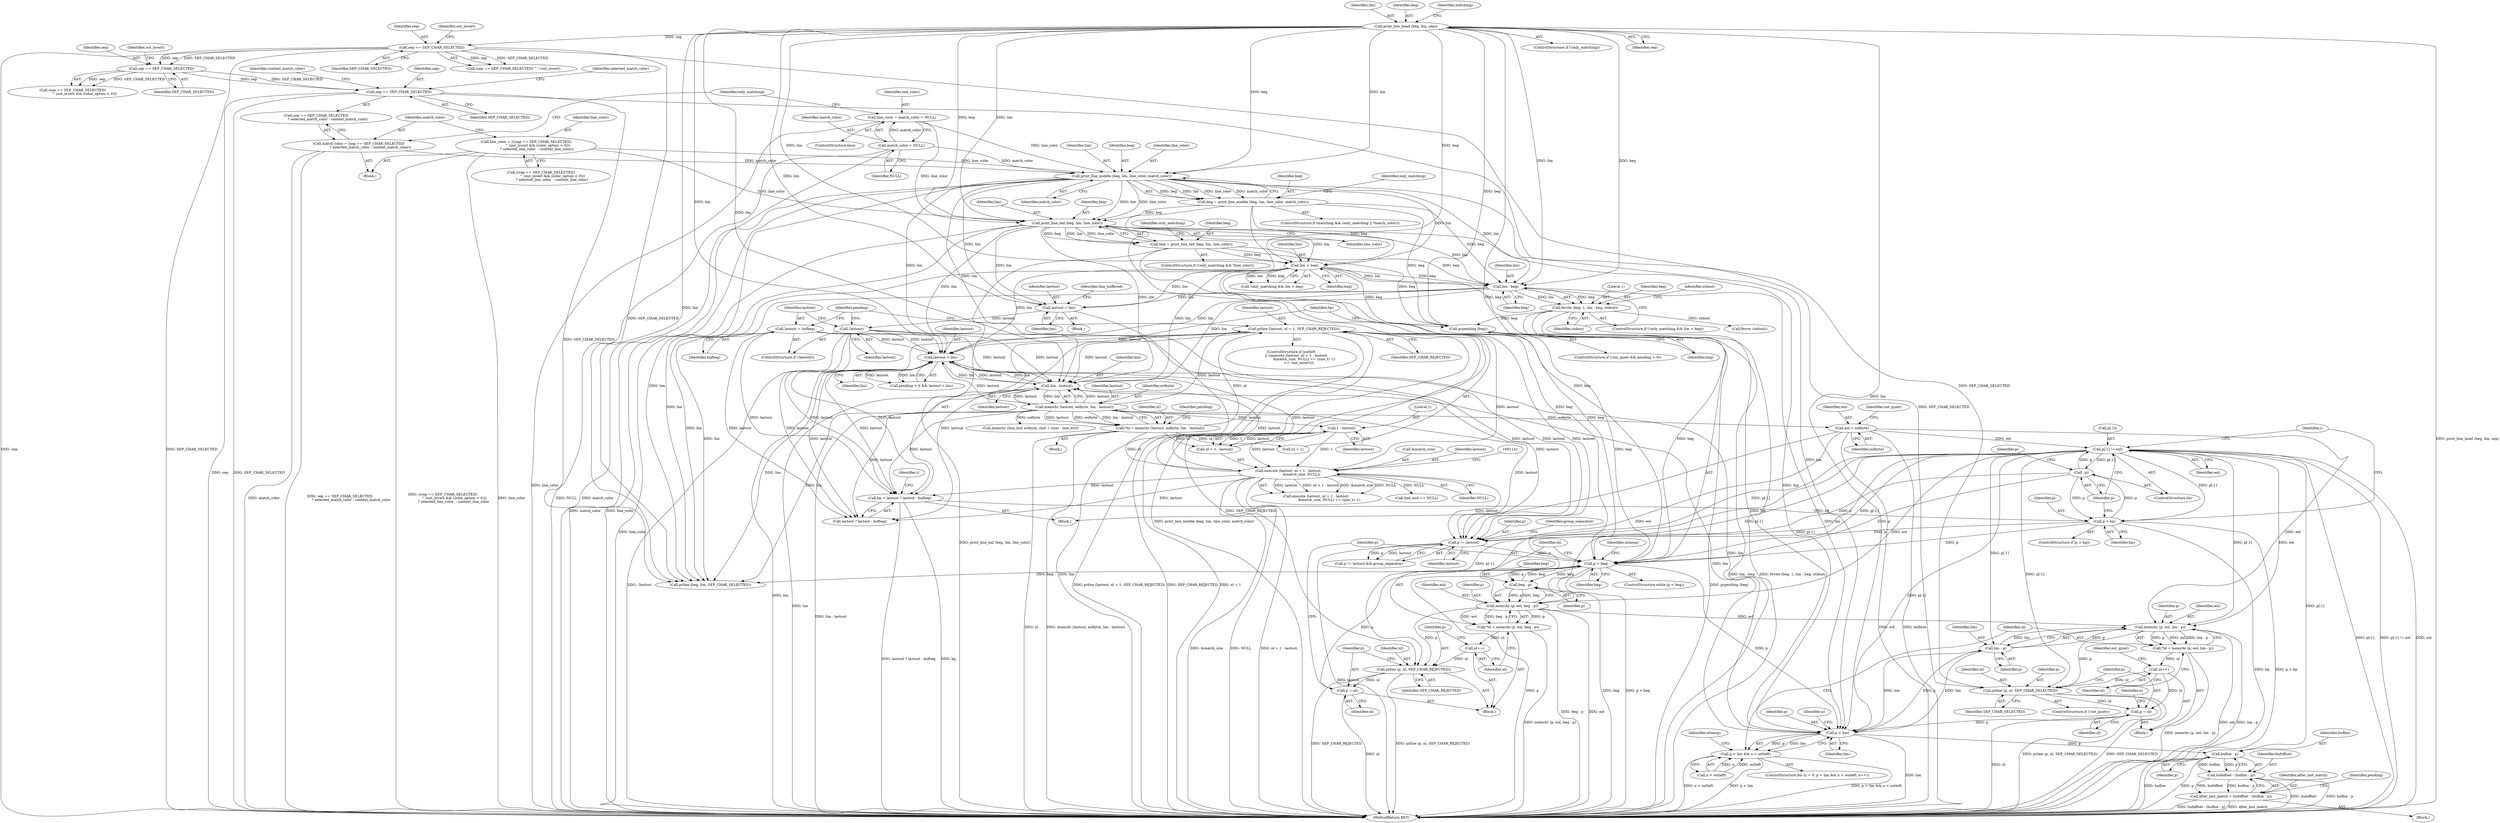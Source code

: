 digraph "0_savannah_8fcf61523644df42e1905c81bed26838e0b04f91@API" {
"1001270" [label="(Call,memchr (p, eol, lim - p))"];
"1001273" [label="(Call,lim - p)"];
"1001258" [label="(Call,p < lim)"];
"1001198" [label="(Call,p[-1] != eol)"];
"1001196" [label="(Call,--p)"];
"1001192" [label="(Call,p > bp)"];
"1001176" [label="(Call,bp = lastout ? lastout : bufbeg)"];
"1001109" [label="(Call,lastout < lim)"];
"1001099" [label="(Call,!lastout)"];
"1001090" [label="(Call,lastout = lim)"];
"1001047" [label="(Call,print_line_middle (beg, lim, line_color, match_color))"];
"1000981" [label="(Call,print_line_head (beg, lim, sep))"];
"1001020" [label="(Call,line_color = match_color = NULL)"];
"1001022" [label="(Call,match_color = NULL)"];
"1000997" [label="(Call,line_color = (((sep == SEP_CHAR_SELECTED)\n                     ^ (out_invert && (color_option < 0)))\n                    ? selected_line_color  : context_line_color))"];
"1001011" [label="(Call,match_color = (sep == SEP_CHAR_SELECTED\n                     ? selected_match_color : context_match_color))"];
"1001068" [label="(Call,lim > beg)"];
"1001060" [label="(Call,print_line_tail (beg, lim, line_color))"];
"1001045" [label="(Call,beg = print_line_middle (beg, lim, line_color, match_color))"];
"1001058" [label="(Call,beg = print_line_tail (beg, lim, line_color))"];
"1001074" [label="(Call,lim - beg)"];
"1001146" [label="(Call,prline (lastout, nl + 1, SEP_CHAR_REJECTED))"];
"1001130" [label="(Call,execute (lastout, nl + 1 - lastout,\n                        &match_size, NULL))"];
"1001134" [label="(Call,1 - lastout)"];
"1001116" [label="(Call,memchr (lastout, eolbyte, lim - lastout))"];
"1001119" [label="(Call,lim - lastout)"];
"1001101" [label="(Call,lastout = bufbeg)"];
"1001114" [label="(Call,*nl = memchr (lastout, eolbyte, lim - lastout))"];
"1001162" [label="(Call,eol = eolbyte)"];
"1001228" [label="(Call,p < beg)"];
"1001212" [label="(Call,p != lastout)"];
"1001247" [label="(Call,p = nl)"];
"1001243" [label="(Call,prline (p, nl, SEP_CHAR_REJECTED))"];
"1001235" [label="(Call,memchr (p, eol, beg - p))"];
"1001238" [label="(Call,beg - p)"];
"1001241" [label="(Call,nl++)"];
"1001233" [label="(Call,*nl = memchr (p, eol, beg - p))"];
"1001174" [label="(Call,prpending (beg))"];
"1001071" [label="(Call,fwrite (beg, 1, lim - beg, stdout))"];
"1001285" [label="(Call,p = nl)"];
"1001276" [label="(Call,nl++)"];
"1001268" [label="(Call,*nl = memchr (p, eol, lim - p))"];
"1001270" [label="(Call,memchr (p, eol, lim - p))"];
"1001281" [label="(Call,prline (p, nl, SEP_CHAR_SELECTED))"];
"1001014" [label="(Call,sep == SEP_CHAR_SELECTED)"];
"1001001" [label="(Call,sep == SEP_CHAR_SELECTED)"];
"1000988" [label="(Call,sep == SEP_CHAR_SELECTED)"];
"1001257" [label="(Call,p < lim && n < outleft)"];
"1001296" [label="(Call,buflim - p)"];
"1001294" [label="(Call,bufoffset - (buflim - p))"];
"1001292" [label="(Call,after_last_match = bufoffset - (buflim - p))"];
"1001257" [label="(Call,p < lim && n < outleft)"];
"1001049" [label="(Identifier,lim)"];
"1001045" [label="(Call,beg = print_line_middle (beg, lim, line_color, match_color))"];
"1001283" [label="(Identifier,nl)"];
"1001164" [label="(Identifier,eolbyte)"];
"1001242" [label="(Identifier,nl)"];
"1001286" [label="(Identifier,p)"];
"1001193" [label="(Identifier,p)"];
"1001063" [label="(Identifier,line_color)"];
"1001028" [label="(Identifier,only_matching)"];
"1001052" [label="(ControlStructure,if (!only_matching && *line_color))"];
"1001073" [label="(Literal,1)"];
"1001298" [label="(Identifier,p)"];
"1001176" [label="(Call,bp = lastout ? lastout : bufbeg)"];
"1001167" [label="(ControlStructure,if (!out_quiet && pending > 0))"];
"1001112" [label="(Block,)"];
"1001011" [label="(Call,match_color = (sep == SEP_CHAR_SELECTED\n                     ? selected_match_color : context_match_color))"];
"1001287" [label="(Identifier,nl)"];
"1001293" [label="(Identifier,after_last_match)"];
"1001014" [label="(Call,sep == SEP_CHAR_SELECTED)"];
"1001269" [label="(Identifier,nl)"];
"1001064" [label="(ControlStructure,if (!only_matching && lim > beg))"];
"1001295" [label="(Identifier,bufoffset)"];
"1001235" [label="(Call,memchr (p, eol, beg - p))"];
"1001134" [label="(Call,1 - lastout)"];
"1000987" [label="(Call,(sep == SEP_CHAR_SELECTED) ^ !!out_invert)"];
"1001146" [label="(Call,prline (lastout, nl + 1, SEP_CHAR_REJECTED))"];
"1001065" [label="(Call,!only_matching && lim > beg)"];
"1001191" [label="(ControlStructure,if (p > bp))"];
"1001091" [label="(Identifier,lastout)"];
"1001177" [label="(Identifier,bp)"];
"1001147" [label="(Identifier,lastout)"];
"1001017" [label="(Identifier,selected_match_color)"];
"1001090" [label="(Call,lastout = lim)"];
"1001151" [label="(Identifier,SEP_CHAR_REJECTED)"];
"1001192" [label="(Call,p > bp)"];
"1001214" [label="(Identifier,lastout)"];
"1000978" [label="(ControlStructure,if (!only_matching))"];
"1001016" [label="(Identifier,SEP_CHAR_SELECTED)"];
"1001271" [label="(Identifier,p)"];
"1000983" [label="(Identifier,lim)"];
"1001111" [label="(Identifier,lim)"];
"1001018" [label="(Identifier,context_match_color)"];
"1001227" [label="(ControlStructure,while (p < beg))"];
"1001005" [label="(Identifier,out_invert)"];
"1001137" [label="(Call,&match_size)"];
"1001200" [label="(Identifier,p)"];
"1001047" [label="(Call,print_line_middle (beg, lim, line_color, match_color))"];
"1001117" [label="(Identifier,lastout)"];
"1001051" [label="(Identifier,match_color)"];
"1001231" [label="(Block,)"];
"1001118" [label="(Identifier,eolbyte)"];
"1001194" [label="(Identifier,bp)"];
"1001148" [label="(Call,nl + 1)"];
"1000990" [label="(Identifier,SEP_CHAR_SELECTED)"];
"1001114" [label="(Call,*nl = memchr (lastout, eolbyte, lim - lastout))"];
"1001253" [label="(ControlStructure,for (n = 0; p < lim && n < outleft; n++))"];
"1001195" [label="(ControlStructure,do)"];
"1001270" [label="(Call,memchr (p, eol, lim - p))"];
"1001272" [label="(Identifier,eol)"];
"1001246" [label="(Identifier,SEP_CHAR_REJECTED)"];
"1001296" [label="(Call,buflim - p)"];
"1001163" [label="(Identifier,eol)"];
"1001074" [label="(Call,lim - beg)"];
"1001203" [label="(Identifier,eol)"];
"1001099" [label="(Call,!lastout)"];
"1001259" [label="(Identifier,p)"];
"1001249" [label="(Identifier,nl)"];
"1001282" [label="(Identifier,p)"];
"1001071" [label="(Call,fwrite (beg, 1, lim - beg, stdout))"];
"1001234" [label="(Identifier,nl)"];
"1001062" [label="(Identifier,lim)"];
"1001251" [label="(Identifier,nlinesp)"];
"1001261" [label="(Call,n < outleft)"];
"1001015" [label="(Identifier,sep)"];
"1001103" [label="(Identifier,bufbeg)"];
"1001408" [label="(MethodReturn,RET)"];
"1001190" [label="(Identifier,i)"];
"1000999" [label="(Call,((sep == SEP_CHAR_SELECTED)\n                     ^ (out_invert && (color_option < 0)))\n                    ? selected_line_color  : context_line_color)"];
"1001012" [label="(Identifier,match_color)"];
"1001092" [label="(Identifier,lim)"];
"1001245" [label="(Identifier,nl)"];
"1001109" [label="(Call,lastout < lim)"];
"1000984" [label="(Identifier,sep)"];
"1001102" [label="(Identifier,lastout)"];
"1000982" [label="(Identifier,beg)"];
"1001024" [label="(Identifier,NULL)"];
"1001079" [label="(Call,ferror (stdout))"];
"1001068" [label="(Call,lim > beg)"];
"1001162" [label="(Call,eol = eolbyte)"];
"1001072" [label="(Identifier,beg)"];
"1001308" [label="(Identifier,pending)"];
"1001129" [label="(Call,execute (lastout, nl + 1 - lastout,\n                        &match_size, NULL) == (size_t) -1)"];
"1001228" [label="(Call,p < beg)"];
"1001060" [label="(Call,print_line_tail (beg, lim, line_color))"];
"1001076" [label="(Identifier,beg)"];
"1001125" [label="(ControlStructure,if (outleft\n          || ((execute (lastout, nl + 1 - lastout,\n                        &match_size, NULL) == (size_t) -1)\n              == !out_invert)))"];
"1001238" [label="(Call,beg - p)"];
"1001258" [label="(Call,p < lim)"];
"1001061" [label="(Identifier,beg)"];
"1001130" [label="(Call,execute (lastout, nl + 1 - lastout,\n                        &match_size, NULL))"];
"1000988" [label="(Call,sep == SEP_CHAR_SELECTED)"];
"1001260" [label="(Identifier,lim)"];
"1001244" [label="(Identifier,p)"];
"1001199" [label="(Call,p[-1])"];
"1001266" [label="(Block,)"];
"1000998" [label="(Identifier,line_color)"];
"1001022" [label="(Call,match_color = NULL)"];
"1001278" [label="(ControlStructure,if (!out_quiet))"];
"1001001" [label="(Call,sep == SEP_CHAR_SELECTED)"];
"1001262" [label="(Identifier,n)"];
"1001285" [label="(Call,p = nl)"];
"1001233" [label="(Call,*nl = memchr (p, eol, beg - p))"];
"1001174" [label="(Call,prpending (beg))"];
"1000993" [label="(Identifier,out_invert)"];
"1001038" [label="(ControlStructure,if (matching && (only_matching || *match_color)))"];
"1001110" [label="(Identifier,lastout)"];
"1001069" [label="(Identifier,lim)"];
"1001281" [label="(Call,prline (p, nl, SEP_CHAR_SELECTED))"];
"1001132" [label="(Call,nl + 1 - lastout)"];
"1001094" [label="(Identifier,line_buffered)"];
"1001135" [label="(Literal,1)"];
"1001116" [label="(Call,memchr (lastout, eolbyte, lim - lastout))"];
"1001105" [label="(Call,pending > 0 && lastout < lim)"];
"1001120" [label="(Identifier,lim)"];
"1001121" [label="(Identifier,lastout)"];
"1001273" [label="(Call,lim - p)"];
"1001229" [label="(Identifier,p)"];
"1001237" [label="(Identifier,eol)"];
"1001274" [label="(Identifier,lim)"];
"1001349" [label="(Call,memchr (line_buf, eolbyte, (buf + size) - line_buf))"];
"1000989" [label="(Identifier,sep)"];
"1001358" [label="(Call,line_end == NULL)"];
"1001211" [label="(Call,p != lastout && group_separator)"];
"1001115" [label="(Identifier,nl)"];
"1001240" [label="(Identifier,p)"];
"1001294" [label="(Call,bufoffset - (buflim - p))"];
"1001101" [label="(Call,lastout = bufbeg)"];
"1000974" [label="(Block,)"];
"1001046" [label="(Identifier,beg)"];
"1001239" [label="(Identifier,beg)"];
"1001003" [label="(Identifier,SEP_CHAR_SELECTED)"];
"1001303" [label="(Call,prline (beg, lim, SEP_CHAR_SELECTED))"];
"1001067" [label="(Identifier,only_matching)"];
"1001136" [label="(Identifier,lastout)"];
"1001275" [label="(Identifier,p)"];
"1001100" [label="(Identifier,lastout)"];
"1001230" [label="(Identifier,beg)"];
"1001212" [label="(Call,p != lastout)"];
"1001196" [label="(Call,--p)"];
"1000997" [label="(Call,line_color = (((sep == SEP_CHAR_SELECTED)\n                     ^ (out_invert && (color_option < 0)))\n                    ? selected_line_color  : context_line_color))"];
"1001059" [label="(Identifier,beg)"];
"1001241" [label="(Call,nl++)"];
"1001002" [label="(Identifier,sep)"];
"1001131" [label="(Identifier,lastout)"];
"1001119" [label="(Call,lim - lastout)"];
"1001198" [label="(Call,p[-1] != eol)"];
"1001178" [label="(Call,lastout ? lastout : bufbeg)"];
"1001098" [label="(ControlStructure,if (!lastout))"];
"1001290" [label="(Identifier,nlinesp)"];
"1001297" [label="(Identifier,buflim)"];
"1000981" [label="(Call,print_line_head (beg, lim, sep))"];
"1001284" [label="(Identifier,SEP_CHAR_SELECTED)"];
"1001048" [label="(Identifier,beg)"];
"1001070" [label="(Identifier,beg)"];
"1001023" [label="(Identifier,match_color)"];
"1001170" [label="(Identifier,out_quiet)"];
"1001268" [label="(Call,*nl = memchr (p, eol, lim - p))"];
"1001277" [label="(Identifier,nl)"];
"1001058" [label="(Call,beg = print_line_tail (beg, lim, line_color))"];
"1001175" [label="(Identifier,beg)"];
"1001276" [label="(Call,nl++)"];
"1001280" [label="(Identifier,out_quiet)"];
"1001157" [label="(Block,)"];
"1001021" [label="(Identifier,line_color)"];
"1001075" [label="(Identifier,lim)"];
"1001055" [label="(Identifier,only_matching)"];
"1000986" [label="(Identifier,matching)"];
"1001080" [label="(Identifier,stdout)"];
"1001265" [label="(Identifier,n)"];
"1001019" [label="(ControlStructure,else)"];
"1001252" [label="(Block,)"];
"1001247" [label="(Call,p = nl)"];
"1000996" [label="(Block,)"];
"1001236" [label="(Identifier,p)"];
"1001197" [label="(Identifier,p)"];
"1001213" [label="(Identifier,p)"];
"1001020" [label="(Call,line_color = match_color = NULL)"];
"1001013" [label="(Call,sep == SEP_CHAR_SELECTED\n                     ? selected_match_color : context_match_color)"];
"1001139" [label="(Identifier,NULL)"];
"1001184" [label="(Identifier,i)"];
"1001077" [label="(Identifier,stdout)"];
"1001215" [label="(Identifier,group_separator)"];
"1001292" [label="(Call,after_last_match = bufoffset - (buflim - p))"];
"1001124" [label="(Identifier,pending)"];
"1001107" [label="(Identifier,pending)"];
"1001248" [label="(Identifier,p)"];
"1001000" [label="(Call,(sep == SEP_CHAR_SELECTED)\n                     ^ (out_invert && (color_option < 0)))"];
"1001050" [label="(Identifier,line_color)"];
"1001243" [label="(Call,prline (p, nl, SEP_CHAR_REJECTED))"];
"1001270" -> "1001268"  [label="AST: "];
"1001270" -> "1001273"  [label="CFG: "];
"1001271" -> "1001270"  [label="AST: "];
"1001272" -> "1001270"  [label="AST: "];
"1001273" -> "1001270"  [label="AST: "];
"1001268" -> "1001270"  [label="CFG: "];
"1001270" -> "1001408"  [label="DDG: eol"];
"1001270" -> "1001408"  [label="DDG: lim - p"];
"1001270" -> "1001268"  [label="DDG: p"];
"1001270" -> "1001268"  [label="DDG: eol"];
"1001270" -> "1001268"  [label="DDG: lim - p"];
"1001273" -> "1001270"  [label="DDG: p"];
"1001273" -> "1001270"  [label="DDG: lim"];
"1001198" -> "1001270"  [label="DDG: p[-1]"];
"1001198" -> "1001270"  [label="DDG: eol"];
"1001162" -> "1001270"  [label="DDG: eol"];
"1001235" -> "1001270"  [label="DDG: eol"];
"1001270" -> "1001281"  [label="DDG: p"];
"1001273" -> "1001275"  [label="CFG: "];
"1001274" -> "1001273"  [label="AST: "];
"1001275" -> "1001273"  [label="AST: "];
"1001273" -> "1001258"  [label="DDG: lim"];
"1001258" -> "1001273"  [label="DDG: lim"];
"1001258" -> "1001273"  [label="DDG: p"];
"1001198" -> "1001273"  [label="DDG: p[-1]"];
"1001258" -> "1001257"  [label="AST: "];
"1001258" -> "1001260"  [label="CFG: "];
"1001259" -> "1001258"  [label="AST: "];
"1001260" -> "1001258"  [label="AST: "];
"1001262" -> "1001258"  [label="CFG: "];
"1001257" -> "1001258"  [label="CFG: "];
"1001258" -> "1001408"  [label="DDG: lim"];
"1001258" -> "1001257"  [label="DDG: p"];
"1001258" -> "1001257"  [label="DDG: lim"];
"1001198" -> "1001258"  [label="DDG: p[-1]"];
"1001228" -> "1001258"  [label="DDG: p"];
"1001285" -> "1001258"  [label="DDG: p"];
"1001109" -> "1001258"  [label="DDG: lim"];
"1001119" -> "1001258"  [label="DDG: lim"];
"1001047" -> "1001258"  [label="DDG: lim"];
"1001068" -> "1001258"  [label="DDG: lim"];
"1000981" -> "1001258"  [label="DDG: lim"];
"1001060" -> "1001258"  [label="DDG: lim"];
"1001074" -> "1001258"  [label="DDG: lim"];
"1001258" -> "1001296"  [label="DDG: p"];
"1001198" -> "1001195"  [label="AST: "];
"1001198" -> "1001203"  [label="CFG: "];
"1001199" -> "1001198"  [label="AST: "];
"1001203" -> "1001198"  [label="AST: "];
"1001197" -> "1001198"  [label="CFG: "];
"1001190" -> "1001198"  [label="CFG: "];
"1001198" -> "1001408"  [label="DDG: p[-1]"];
"1001198" -> "1001408"  [label="DDG: p[-1] != eol"];
"1001198" -> "1001408"  [label="DDG: eol"];
"1001198" -> "1001192"  [label="DDG: p[-1]"];
"1001198" -> "1001196"  [label="DDG: p[-1]"];
"1001196" -> "1001198"  [label="DDG: p"];
"1001162" -> "1001198"  [label="DDG: eol"];
"1001198" -> "1001212"  [label="DDG: p[-1]"];
"1001198" -> "1001228"  [label="DDG: p[-1]"];
"1001198" -> "1001235"  [label="DDG: p[-1]"];
"1001198" -> "1001235"  [label="DDG: eol"];
"1001198" -> "1001238"  [label="DDG: p[-1]"];
"1001198" -> "1001243"  [label="DDG: p[-1]"];
"1001198" -> "1001281"  [label="DDG: p[-1]"];
"1001198" -> "1001296"  [label="DDG: p[-1]"];
"1001196" -> "1001195"  [label="AST: "];
"1001196" -> "1001197"  [label="CFG: "];
"1001197" -> "1001196"  [label="AST: "];
"1001200" -> "1001196"  [label="CFG: "];
"1001196" -> "1001192"  [label="DDG: p"];
"1001192" -> "1001196"  [label="DDG: p"];
"1001196" -> "1001212"  [label="DDG: p"];
"1001196" -> "1001228"  [label="DDG: p"];
"1001192" -> "1001191"  [label="AST: "];
"1001192" -> "1001194"  [label="CFG: "];
"1001193" -> "1001192"  [label="AST: "];
"1001194" -> "1001192"  [label="AST: "];
"1001197" -> "1001192"  [label="CFG: "];
"1001190" -> "1001192"  [label="CFG: "];
"1001192" -> "1001408"  [label="DDG: p > bp"];
"1001192" -> "1001408"  [label="DDG: bp"];
"1001176" -> "1001192"  [label="DDG: bp"];
"1001192" -> "1001212"  [label="DDG: p"];
"1001192" -> "1001228"  [label="DDG: p"];
"1001176" -> "1001157"  [label="AST: "];
"1001176" -> "1001178"  [label="CFG: "];
"1001177" -> "1001176"  [label="AST: "];
"1001178" -> "1001176"  [label="AST: "];
"1001184" -> "1001176"  [label="CFG: "];
"1001176" -> "1001408"  [label="DDG: bp"];
"1001176" -> "1001408"  [label="DDG: lastout ? lastout : bufbeg"];
"1001109" -> "1001176"  [label="DDG: lastout"];
"1001099" -> "1001176"  [label="DDG: lastout"];
"1001146" -> "1001176"  [label="DDG: lastout"];
"1001116" -> "1001176"  [label="DDG: lastout"];
"1001101" -> "1001176"  [label="DDG: lastout"];
"1001130" -> "1001176"  [label="DDG: lastout"];
"1001109" -> "1001105"  [label="AST: "];
"1001109" -> "1001111"  [label="CFG: "];
"1001110" -> "1001109"  [label="AST: "];
"1001111" -> "1001109"  [label="AST: "];
"1001105" -> "1001109"  [label="CFG: "];
"1001109" -> "1001408"  [label="DDG: lim"];
"1001109" -> "1001105"  [label="DDG: lastout"];
"1001109" -> "1001105"  [label="DDG: lim"];
"1001099" -> "1001109"  [label="DDG: lastout"];
"1001146" -> "1001109"  [label="DDG: lastout"];
"1001116" -> "1001109"  [label="DDG: lastout"];
"1001101" -> "1001109"  [label="DDG: lastout"];
"1001130" -> "1001109"  [label="DDG: lastout"];
"1001119" -> "1001109"  [label="DDG: lim"];
"1001047" -> "1001109"  [label="DDG: lim"];
"1001068" -> "1001109"  [label="DDG: lim"];
"1000981" -> "1001109"  [label="DDG: lim"];
"1001060" -> "1001109"  [label="DDG: lim"];
"1001074" -> "1001109"  [label="DDG: lim"];
"1001109" -> "1001119"  [label="DDG: lim"];
"1001109" -> "1001119"  [label="DDG: lastout"];
"1001109" -> "1001178"  [label="DDG: lastout"];
"1001109" -> "1001212"  [label="DDG: lastout"];
"1001109" -> "1001303"  [label="DDG: lim"];
"1001099" -> "1001098"  [label="AST: "];
"1001099" -> "1001100"  [label="CFG: "];
"1001100" -> "1001099"  [label="AST: "];
"1001102" -> "1001099"  [label="CFG: "];
"1001107" -> "1001099"  [label="CFG: "];
"1001099" -> "1001408"  [label="DDG: !lastout"];
"1001090" -> "1001099"  [label="DDG: lastout"];
"1001099" -> "1001119"  [label="DDG: lastout"];
"1001099" -> "1001178"  [label="DDG: lastout"];
"1001099" -> "1001212"  [label="DDG: lastout"];
"1001090" -> "1000974"  [label="AST: "];
"1001090" -> "1001092"  [label="CFG: "];
"1001091" -> "1001090"  [label="AST: "];
"1001092" -> "1001090"  [label="AST: "];
"1001094" -> "1001090"  [label="CFG: "];
"1001090" -> "1001408"  [label="DDG: lim"];
"1001047" -> "1001090"  [label="DDG: lim"];
"1001068" -> "1001090"  [label="DDG: lim"];
"1000981" -> "1001090"  [label="DDG: lim"];
"1001060" -> "1001090"  [label="DDG: lim"];
"1001074" -> "1001090"  [label="DDG: lim"];
"1001047" -> "1001045"  [label="AST: "];
"1001047" -> "1001051"  [label="CFG: "];
"1001048" -> "1001047"  [label="AST: "];
"1001049" -> "1001047"  [label="AST: "];
"1001050" -> "1001047"  [label="AST: "];
"1001051" -> "1001047"  [label="AST: "];
"1001045" -> "1001047"  [label="CFG: "];
"1001047" -> "1001408"  [label="DDG: match_color"];
"1001047" -> "1001408"  [label="DDG: line_color"];
"1001047" -> "1001045"  [label="DDG: beg"];
"1001047" -> "1001045"  [label="DDG: lim"];
"1001047" -> "1001045"  [label="DDG: line_color"];
"1001047" -> "1001045"  [label="DDG: match_color"];
"1000981" -> "1001047"  [label="DDG: beg"];
"1000981" -> "1001047"  [label="DDG: lim"];
"1001020" -> "1001047"  [label="DDG: line_color"];
"1000997" -> "1001047"  [label="DDG: line_color"];
"1001011" -> "1001047"  [label="DDG: match_color"];
"1001022" -> "1001047"  [label="DDG: match_color"];
"1001047" -> "1001060"  [label="DDG: lim"];
"1001047" -> "1001060"  [label="DDG: line_color"];
"1001047" -> "1001068"  [label="DDG: lim"];
"1001047" -> "1001074"  [label="DDG: lim"];
"1001047" -> "1001119"  [label="DDG: lim"];
"1001047" -> "1001303"  [label="DDG: lim"];
"1000981" -> "1000978"  [label="AST: "];
"1000981" -> "1000984"  [label="CFG: "];
"1000982" -> "1000981"  [label="AST: "];
"1000983" -> "1000981"  [label="AST: "];
"1000984" -> "1000981"  [label="AST: "];
"1000986" -> "1000981"  [label="CFG: "];
"1000981" -> "1001408"  [label="DDG: print_line_head (beg, lim, sep)"];
"1000981" -> "1000988"  [label="DDG: sep"];
"1000981" -> "1001060"  [label="DDG: beg"];
"1000981" -> "1001060"  [label="DDG: lim"];
"1000981" -> "1001068"  [label="DDG: lim"];
"1000981" -> "1001068"  [label="DDG: beg"];
"1000981" -> "1001074"  [label="DDG: lim"];
"1000981" -> "1001074"  [label="DDG: beg"];
"1000981" -> "1001119"  [label="DDG: lim"];
"1000981" -> "1001174"  [label="DDG: beg"];
"1000981" -> "1001228"  [label="DDG: beg"];
"1000981" -> "1001303"  [label="DDG: lim"];
"1001020" -> "1001019"  [label="AST: "];
"1001020" -> "1001022"  [label="CFG: "];
"1001021" -> "1001020"  [label="AST: "];
"1001022" -> "1001020"  [label="AST: "];
"1001028" -> "1001020"  [label="CFG: "];
"1001020" -> "1001408"  [label="DDG: line_color"];
"1001022" -> "1001020"  [label="DDG: match_color"];
"1001020" -> "1001060"  [label="DDG: line_color"];
"1001022" -> "1001024"  [label="CFG: "];
"1001023" -> "1001022"  [label="AST: "];
"1001024" -> "1001022"  [label="AST: "];
"1001022" -> "1001408"  [label="DDG: NULL"];
"1001022" -> "1001408"  [label="DDG: match_color"];
"1000997" -> "1000996"  [label="AST: "];
"1000997" -> "1000999"  [label="CFG: "];
"1000998" -> "1000997"  [label="AST: "];
"1000999" -> "1000997"  [label="AST: "];
"1001012" -> "1000997"  [label="CFG: "];
"1000997" -> "1001408"  [label="DDG: line_color"];
"1000997" -> "1001408"  [label="DDG: ((sep == SEP_CHAR_SELECTED)\n                     ^ (out_invert && (color_option < 0)))\n                    ? selected_line_color  : context_line_color"];
"1000997" -> "1001060"  [label="DDG: line_color"];
"1001011" -> "1000996"  [label="AST: "];
"1001011" -> "1001013"  [label="CFG: "];
"1001012" -> "1001011"  [label="AST: "];
"1001013" -> "1001011"  [label="AST: "];
"1001028" -> "1001011"  [label="CFG: "];
"1001011" -> "1001408"  [label="DDG: match_color"];
"1001011" -> "1001408"  [label="DDG: sep == SEP_CHAR_SELECTED\n                     ? selected_match_color : context_match_color"];
"1001068" -> "1001065"  [label="AST: "];
"1001068" -> "1001070"  [label="CFG: "];
"1001069" -> "1001068"  [label="AST: "];
"1001070" -> "1001068"  [label="AST: "];
"1001065" -> "1001068"  [label="CFG: "];
"1001068" -> "1001065"  [label="DDG: lim"];
"1001068" -> "1001065"  [label="DDG: beg"];
"1001060" -> "1001068"  [label="DDG: lim"];
"1001058" -> "1001068"  [label="DDG: beg"];
"1001045" -> "1001068"  [label="DDG: beg"];
"1001068" -> "1001074"  [label="DDG: lim"];
"1001068" -> "1001074"  [label="DDG: beg"];
"1001068" -> "1001119"  [label="DDG: lim"];
"1001068" -> "1001174"  [label="DDG: beg"];
"1001068" -> "1001228"  [label="DDG: beg"];
"1001068" -> "1001303"  [label="DDG: lim"];
"1001060" -> "1001058"  [label="AST: "];
"1001060" -> "1001063"  [label="CFG: "];
"1001061" -> "1001060"  [label="AST: "];
"1001062" -> "1001060"  [label="AST: "];
"1001063" -> "1001060"  [label="AST: "];
"1001058" -> "1001060"  [label="CFG: "];
"1001060" -> "1001408"  [label="DDG: line_color"];
"1001060" -> "1001058"  [label="DDG: beg"];
"1001060" -> "1001058"  [label="DDG: lim"];
"1001060" -> "1001058"  [label="DDG: line_color"];
"1001045" -> "1001060"  [label="DDG: beg"];
"1001060" -> "1001074"  [label="DDG: lim"];
"1001060" -> "1001119"  [label="DDG: lim"];
"1001060" -> "1001303"  [label="DDG: lim"];
"1001045" -> "1001038"  [label="AST: "];
"1001046" -> "1001045"  [label="AST: "];
"1001055" -> "1001045"  [label="CFG: "];
"1001045" -> "1001408"  [label="DDG: print_line_middle (beg, lim, line_color, match_color)"];
"1001045" -> "1001074"  [label="DDG: beg"];
"1001045" -> "1001174"  [label="DDG: beg"];
"1001045" -> "1001228"  [label="DDG: beg"];
"1001058" -> "1001052"  [label="AST: "];
"1001059" -> "1001058"  [label="AST: "];
"1001067" -> "1001058"  [label="CFG: "];
"1001058" -> "1001408"  [label="DDG: print_line_tail (beg, lim, line_color)"];
"1001058" -> "1001074"  [label="DDG: beg"];
"1001058" -> "1001174"  [label="DDG: beg"];
"1001058" -> "1001228"  [label="DDG: beg"];
"1001074" -> "1001071"  [label="AST: "];
"1001074" -> "1001076"  [label="CFG: "];
"1001075" -> "1001074"  [label="AST: "];
"1001076" -> "1001074"  [label="AST: "];
"1001077" -> "1001074"  [label="CFG: "];
"1001074" -> "1001071"  [label="DDG: beg"];
"1001074" -> "1001071"  [label="DDG: lim"];
"1001074" -> "1001119"  [label="DDG: lim"];
"1001074" -> "1001303"  [label="DDG: lim"];
"1001146" -> "1001125"  [label="AST: "];
"1001146" -> "1001151"  [label="CFG: "];
"1001147" -> "1001146"  [label="AST: "];
"1001148" -> "1001146"  [label="AST: "];
"1001151" -> "1001146"  [label="AST: "];
"1001107" -> "1001146"  [label="CFG: "];
"1001146" -> "1001408"  [label="DDG: SEP_CHAR_REJECTED"];
"1001146" -> "1001408"  [label="DDG: nl + 1"];
"1001146" -> "1001408"  [label="DDG: prline (lastout, nl + 1, SEP_CHAR_REJECTED)"];
"1001146" -> "1001119"  [label="DDG: lastout"];
"1001130" -> "1001146"  [label="DDG: lastout"];
"1001116" -> "1001146"  [label="DDG: lastout"];
"1001114" -> "1001146"  [label="DDG: nl"];
"1001146" -> "1001178"  [label="DDG: lastout"];
"1001146" -> "1001212"  [label="DDG: lastout"];
"1001146" -> "1001243"  [label="DDG: SEP_CHAR_REJECTED"];
"1001130" -> "1001129"  [label="AST: "];
"1001130" -> "1001139"  [label="CFG: "];
"1001131" -> "1001130"  [label="AST: "];
"1001132" -> "1001130"  [label="AST: "];
"1001137" -> "1001130"  [label="AST: "];
"1001139" -> "1001130"  [label="AST: "];
"1001141" -> "1001130"  [label="CFG: "];
"1001130" -> "1001408"  [label="DDG: &match_size"];
"1001130" -> "1001408"  [label="DDG: NULL"];
"1001130" -> "1001408"  [label="DDG: nl + 1 - lastout"];
"1001130" -> "1001119"  [label="DDG: lastout"];
"1001130" -> "1001129"  [label="DDG: lastout"];
"1001130" -> "1001129"  [label="DDG: nl + 1 - lastout"];
"1001130" -> "1001129"  [label="DDG: &match_size"];
"1001130" -> "1001129"  [label="DDG: NULL"];
"1001134" -> "1001130"  [label="DDG: lastout"];
"1001134" -> "1001130"  [label="DDG: 1"];
"1001114" -> "1001130"  [label="DDG: nl"];
"1001130" -> "1001178"  [label="DDG: lastout"];
"1001130" -> "1001212"  [label="DDG: lastout"];
"1001130" -> "1001358"  [label="DDG: NULL"];
"1001134" -> "1001132"  [label="AST: "];
"1001134" -> "1001136"  [label="CFG: "];
"1001135" -> "1001134"  [label="AST: "];
"1001136" -> "1001134"  [label="AST: "];
"1001132" -> "1001134"  [label="CFG: "];
"1001134" -> "1001132"  [label="DDG: 1"];
"1001134" -> "1001132"  [label="DDG: lastout"];
"1001116" -> "1001134"  [label="DDG: lastout"];
"1001116" -> "1001114"  [label="AST: "];
"1001116" -> "1001119"  [label="CFG: "];
"1001117" -> "1001116"  [label="AST: "];
"1001118" -> "1001116"  [label="AST: "];
"1001119" -> "1001116"  [label="AST: "];
"1001114" -> "1001116"  [label="CFG: "];
"1001116" -> "1001408"  [label="DDG: lim - lastout"];
"1001116" -> "1001114"  [label="DDG: lastout"];
"1001116" -> "1001114"  [label="DDG: eolbyte"];
"1001116" -> "1001114"  [label="DDG: lim - lastout"];
"1001119" -> "1001116"  [label="DDG: lastout"];
"1001119" -> "1001116"  [label="DDG: lim"];
"1001116" -> "1001119"  [label="DDG: lastout"];
"1001116" -> "1001162"  [label="DDG: eolbyte"];
"1001116" -> "1001178"  [label="DDG: lastout"];
"1001116" -> "1001212"  [label="DDG: lastout"];
"1001116" -> "1001349"  [label="DDG: eolbyte"];
"1001119" -> "1001121"  [label="CFG: "];
"1001120" -> "1001119"  [label="AST: "];
"1001121" -> "1001119"  [label="AST: "];
"1001119" -> "1001408"  [label="DDG: lim"];
"1001101" -> "1001119"  [label="DDG: lastout"];
"1001119" -> "1001303"  [label="DDG: lim"];
"1001101" -> "1001098"  [label="AST: "];
"1001101" -> "1001103"  [label="CFG: "];
"1001102" -> "1001101"  [label="AST: "];
"1001103" -> "1001101"  [label="AST: "];
"1001107" -> "1001101"  [label="CFG: "];
"1001101" -> "1001178"  [label="DDG: lastout"];
"1001101" -> "1001212"  [label="DDG: lastout"];
"1001114" -> "1001112"  [label="AST: "];
"1001115" -> "1001114"  [label="AST: "];
"1001124" -> "1001114"  [label="CFG: "];
"1001114" -> "1001408"  [label="DDG: memchr (lastout, eolbyte, lim - lastout)"];
"1001114" -> "1001408"  [label="DDG: nl"];
"1001114" -> "1001132"  [label="DDG: nl"];
"1001114" -> "1001148"  [label="DDG: nl"];
"1001162" -> "1001157"  [label="AST: "];
"1001162" -> "1001164"  [label="CFG: "];
"1001163" -> "1001162"  [label="AST: "];
"1001164" -> "1001162"  [label="AST: "];
"1001170" -> "1001162"  [label="CFG: "];
"1001162" -> "1001408"  [label="DDG: eol"];
"1001162" -> "1001408"  [label="DDG: eolbyte"];
"1001162" -> "1001235"  [label="DDG: eol"];
"1001228" -> "1001227"  [label="AST: "];
"1001228" -> "1001230"  [label="CFG: "];
"1001229" -> "1001228"  [label="AST: "];
"1001230" -> "1001228"  [label="AST: "];
"1001234" -> "1001228"  [label="CFG: "];
"1001251" -> "1001228"  [label="CFG: "];
"1001228" -> "1001408"  [label="DDG: p"];
"1001228" -> "1001408"  [label="DDG: beg"];
"1001228" -> "1001408"  [label="DDG: p < beg"];
"1001212" -> "1001228"  [label="DDG: p"];
"1001247" -> "1001228"  [label="DDG: p"];
"1001174" -> "1001228"  [label="DDG: beg"];
"1001071" -> "1001228"  [label="DDG: beg"];
"1001238" -> "1001228"  [label="DDG: beg"];
"1001228" -> "1001238"  [label="DDG: beg"];
"1001228" -> "1001238"  [label="DDG: p"];
"1001228" -> "1001303"  [label="DDG: beg"];
"1001212" -> "1001211"  [label="AST: "];
"1001212" -> "1001214"  [label="CFG: "];
"1001213" -> "1001212"  [label="AST: "];
"1001214" -> "1001212"  [label="AST: "];
"1001215" -> "1001212"  [label="CFG: "];
"1001211" -> "1001212"  [label="CFG: "];
"1001212" -> "1001408"  [label="DDG: lastout"];
"1001212" -> "1001211"  [label="DDG: p"];
"1001212" -> "1001211"  [label="DDG: lastout"];
"1001247" -> "1001231"  [label="AST: "];
"1001247" -> "1001249"  [label="CFG: "];
"1001248" -> "1001247"  [label="AST: "];
"1001249" -> "1001247"  [label="AST: "];
"1001229" -> "1001247"  [label="CFG: "];
"1001247" -> "1001408"  [label="DDG: nl"];
"1001243" -> "1001247"  [label="DDG: nl"];
"1001243" -> "1001231"  [label="AST: "];
"1001243" -> "1001246"  [label="CFG: "];
"1001244" -> "1001243"  [label="AST: "];
"1001245" -> "1001243"  [label="AST: "];
"1001246" -> "1001243"  [label="AST: "];
"1001248" -> "1001243"  [label="CFG: "];
"1001243" -> "1001408"  [label="DDG: prline (p, nl, SEP_CHAR_REJECTED)"];
"1001243" -> "1001408"  [label="DDG: SEP_CHAR_REJECTED"];
"1001235" -> "1001243"  [label="DDG: p"];
"1001241" -> "1001243"  [label="DDG: nl"];
"1001235" -> "1001233"  [label="AST: "];
"1001235" -> "1001238"  [label="CFG: "];
"1001236" -> "1001235"  [label="AST: "];
"1001237" -> "1001235"  [label="AST: "];
"1001238" -> "1001235"  [label="AST: "];
"1001233" -> "1001235"  [label="CFG: "];
"1001235" -> "1001408"  [label="DDG: beg - p"];
"1001235" -> "1001408"  [label="DDG: eol"];
"1001235" -> "1001233"  [label="DDG: p"];
"1001235" -> "1001233"  [label="DDG: eol"];
"1001235" -> "1001233"  [label="DDG: beg - p"];
"1001238" -> "1001235"  [label="DDG: p"];
"1001238" -> "1001235"  [label="DDG: beg"];
"1001238" -> "1001240"  [label="CFG: "];
"1001239" -> "1001238"  [label="AST: "];
"1001240" -> "1001238"  [label="AST: "];
"1001241" -> "1001231"  [label="AST: "];
"1001241" -> "1001242"  [label="CFG: "];
"1001242" -> "1001241"  [label="AST: "];
"1001244" -> "1001241"  [label="CFG: "];
"1001233" -> "1001241"  [label="DDG: nl"];
"1001233" -> "1001231"  [label="AST: "];
"1001234" -> "1001233"  [label="AST: "];
"1001242" -> "1001233"  [label="CFG: "];
"1001233" -> "1001408"  [label="DDG: memchr (p, eol, beg - p)"];
"1001174" -> "1001167"  [label="AST: "];
"1001174" -> "1001175"  [label="CFG: "];
"1001175" -> "1001174"  [label="AST: "];
"1001177" -> "1001174"  [label="CFG: "];
"1001174" -> "1001408"  [label="DDG: prpending (beg)"];
"1001071" -> "1001174"  [label="DDG: beg"];
"1001071" -> "1001064"  [label="AST: "];
"1001071" -> "1001077"  [label="CFG: "];
"1001072" -> "1001071"  [label="AST: "];
"1001073" -> "1001071"  [label="AST: "];
"1001077" -> "1001071"  [label="AST: "];
"1001080" -> "1001071"  [label="CFG: "];
"1001071" -> "1001408"  [label="DDG: lim - beg"];
"1001071" -> "1001408"  [label="DDG: fwrite (beg, 1, lim - beg, stdout)"];
"1001071" -> "1001079"  [label="DDG: stdout"];
"1001285" -> "1001266"  [label="AST: "];
"1001285" -> "1001287"  [label="CFG: "];
"1001286" -> "1001285"  [label="AST: "];
"1001287" -> "1001285"  [label="AST: "];
"1001265" -> "1001285"  [label="CFG: "];
"1001285" -> "1001408"  [label="DDG: nl"];
"1001276" -> "1001285"  [label="DDG: nl"];
"1001281" -> "1001285"  [label="DDG: nl"];
"1001276" -> "1001266"  [label="AST: "];
"1001276" -> "1001277"  [label="CFG: "];
"1001277" -> "1001276"  [label="AST: "];
"1001280" -> "1001276"  [label="CFG: "];
"1001268" -> "1001276"  [label="DDG: nl"];
"1001276" -> "1001281"  [label="DDG: nl"];
"1001268" -> "1001266"  [label="AST: "];
"1001269" -> "1001268"  [label="AST: "];
"1001277" -> "1001268"  [label="CFG: "];
"1001268" -> "1001408"  [label="DDG: memchr (p, eol, lim - p)"];
"1001281" -> "1001278"  [label="AST: "];
"1001281" -> "1001284"  [label="CFG: "];
"1001282" -> "1001281"  [label="AST: "];
"1001283" -> "1001281"  [label="AST: "];
"1001284" -> "1001281"  [label="AST: "];
"1001286" -> "1001281"  [label="CFG: "];
"1001281" -> "1001408"  [label="DDG: prline (p, nl, SEP_CHAR_SELECTED)"];
"1001281" -> "1001408"  [label="DDG: SEP_CHAR_SELECTED"];
"1001014" -> "1001281"  [label="DDG: SEP_CHAR_SELECTED"];
"1000988" -> "1001281"  [label="DDG: SEP_CHAR_SELECTED"];
"1001014" -> "1001013"  [label="AST: "];
"1001014" -> "1001016"  [label="CFG: "];
"1001015" -> "1001014"  [label="AST: "];
"1001016" -> "1001014"  [label="AST: "];
"1001017" -> "1001014"  [label="CFG: "];
"1001018" -> "1001014"  [label="CFG: "];
"1001014" -> "1001408"  [label="DDG: sep"];
"1001014" -> "1001408"  [label="DDG: SEP_CHAR_SELECTED"];
"1001001" -> "1001014"  [label="DDG: sep"];
"1001001" -> "1001014"  [label="DDG: SEP_CHAR_SELECTED"];
"1001014" -> "1001303"  [label="DDG: SEP_CHAR_SELECTED"];
"1001001" -> "1001000"  [label="AST: "];
"1001001" -> "1001003"  [label="CFG: "];
"1001002" -> "1001001"  [label="AST: "];
"1001003" -> "1001001"  [label="AST: "];
"1001005" -> "1001001"  [label="CFG: "];
"1001001" -> "1001000"  [label="DDG: sep"];
"1001001" -> "1001000"  [label="DDG: SEP_CHAR_SELECTED"];
"1000988" -> "1001001"  [label="DDG: sep"];
"1000988" -> "1001001"  [label="DDG: SEP_CHAR_SELECTED"];
"1000988" -> "1000987"  [label="AST: "];
"1000988" -> "1000990"  [label="CFG: "];
"1000989" -> "1000988"  [label="AST: "];
"1000990" -> "1000988"  [label="AST: "];
"1000993" -> "1000988"  [label="CFG: "];
"1000988" -> "1001408"  [label="DDG: sep"];
"1000988" -> "1001408"  [label="DDG: SEP_CHAR_SELECTED"];
"1000988" -> "1000987"  [label="DDG: sep"];
"1000988" -> "1000987"  [label="DDG: SEP_CHAR_SELECTED"];
"1000988" -> "1001303"  [label="DDG: SEP_CHAR_SELECTED"];
"1001257" -> "1001253"  [label="AST: "];
"1001257" -> "1001261"  [label="CFG: "];
"1001261" -> "1001257"  [label="AST: "];
"1001269" -> "1001257"  [label="CFG: "];
"1001290" -> "1001257"  [label="CFG: "];
"1001257" -> "1001408"  [label="DDG: p < lim"];
"1001257" -> "1001408"  [label="DDG: p < lim && n < outleft"];
"1001257" -> "1001408"  [label="DDG: n < outleft"];
"1001261" -> "1001257"  [label="DDG: n"];
"1001261" -> "1001257"  [label="DDG: outleft"];
"1001296" -> "1001294"  [label="AST: "];
"1001296" -> "1001298"  [label="CFG: "];
"1001297" -> "1001296"  [label="AST: "];
"1001298" -> "1001296"  [label="AST: "];
"1001294" -> "1001296"  [label="CFG: "];
"1001296" -> "1001408"  [label="DDG: buflim"];
"1001296" -> "1001408"  [label="DDG: p"];
"1001296" -> "1001294"  [label="DDG: buflim"];
"1001296" -> "1001294"  [label="DDG: p"];
"1001294" -> "1001292"  [label="AST: "];
"1001295" -> "1001294"  [label="AST: "];
"1001292" -> "1001294"  [label="CFG: "];
"1001294" -> "1001408"  [label="DDG: bufoffset"];
"1001294" -> "1001408"  [label="DDG: buflim - p"];
"1001294" -> "1001292"  [label="DDG: bufoffset"];
"1001294" -> "1001292"  [label="DDG: buflim - p"];
"1001292" -> "1001252"  [label="AST: "];
"1001293" -> "1001292"  [label="AST: "];
"1001308" -> "1001292"  [label="CFG: "];
"1001292" -> "1001408"  [label="DDG: bufoffset - (buflim - p)"];
"1001292" -> "1001408"  [label="DDG: after_last_match"];
}
